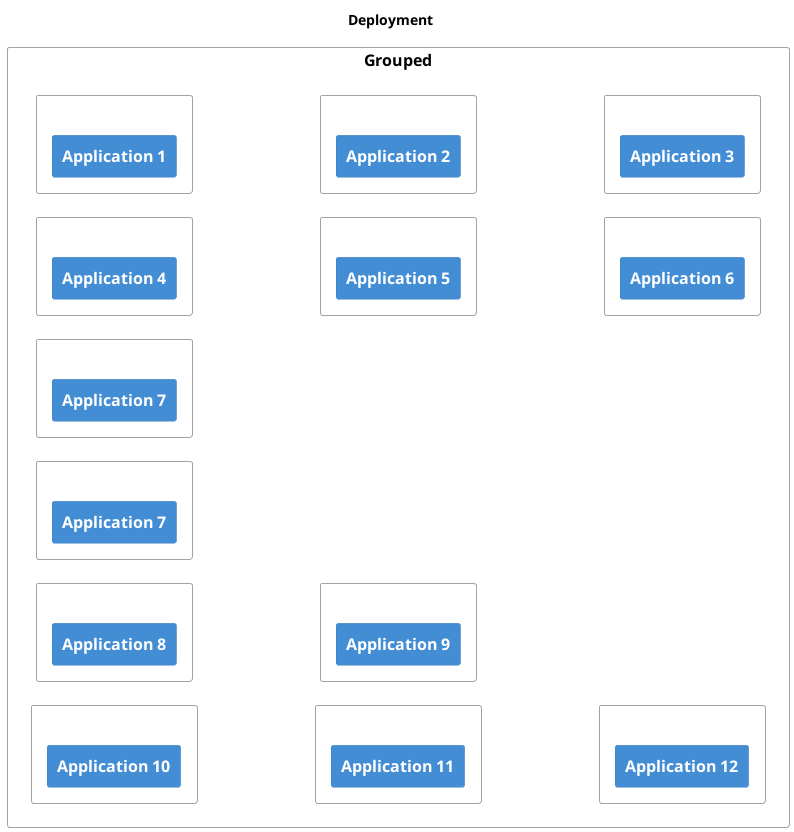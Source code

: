 @startuml
set separator none
!ENABLE_ALL_PLANT_ELEMENTS = 1
skinparam linetype ortho
skinparam nodesep 10
skinparam ranksep 150
left to right direction
title Deployment
!include <C4/C4>
!include <C4/C4_Context>
!include <C4/C4_Container>
!include <C4/C4_Deployment>
Deployment_Node(DeploymentNode_node, Grouped, $type="", $descr="", $sprite="", $tags="", $link="") {
Deployment_Node(ContainerInstance_container_instance_1, , $type="", $descr="", $sprite="", $tags="", $link="") {
    Container($alias="Container_container_1", $label="Application 1", $techn="", $descr="", $sprite="", $tags="", $link="", $baseShape="rectangle")
        }
    Deployment_Node(ContainerInstance_container_instance_2, , $type="", $descr="", $sprite="", $tags="", $link="") {
    Container($alias="Container_container_2", $label="Application 2", $techn="", $descr="", $sprite="", $tags="", $link="", $baseShape="rectangle")
        }
    Deployment_Node(ContainerInstance_container_instance_3, , $type="", $descr="", $sprite="", $tags="", $link="") {
    Container($alias="Container_container_3", $label="Application 3", $techn="", $descr="", $sprite="", $tags="", $link="", $baseShape="rectangle")
        }
    Deployment_Node(ContainerInstance_container_instance_4, , $type="", $descr="", $sprite="", $tags="", $link="") {
    Container($alias="Container_container_4", $label="Application 4", $techn="", $descr="", $sprite="", $tags="", $link="", $baseShape="rectangle")
        }
    Deployment_Node(ContainerInstance_container_instance_5, , $type="", $descr="", $sprite="", $tags="", $link="") {
    Container($alias="Container_container_5", $label="Application 5", $techn="", $descr="", $sprite="", $tags="", $link="", $baseShape="rectangle")
        }
    Deployment_Node(ContainerInstance_container_instance_6, , $type="", $descr="", $sprite="", $tags="", $link="") {
    Container($alias="Container_container_6", $label="Application 6", $techn="", $descr="", $sprite="", $tags="", $link="", $baseShape="rectangle")
        }
    Deployment_Node(ContainerInstance_container_instance_7_1, , $type="", $descr="", $sprite="", $tags="", $link="") {
    Container($alias="Container_container_7", $label="Application 7", $techn="", $descr="", $sprite="", $tags="", $link="", $baseShape="rectangle")
        }
    Deployment_Node(ContainerInstance_container_instance_7_2, , $type="", $descr="", $sprite="", $tags="", $link="") {
    Container($alias="Container_container_7_1", $label="Application 7", $techn="", $descr="", $sprite="", $tags="", $link="", $baseShape="rectangle")
        }
    Deployment_Node(ContainerInstance_container_instance_8, , $type="", $descr="", $sprite="", $tags="", $link="") {
    Container($alias="Container_container_8", $label="Application 8", $techn="", $descr="", $sprite="", $tags="", $link="", $baseShape="rectangle")
        }
    Deployment_Node(ContainerInstance_container_instance_9, , $type="", $descr="", $sprite="", $tags="", $link="") {
    Container($alias="Container_container_9", $label="Application 9", $techn="", $descr="", $sprite="", $tags="", $link="", $baseShape="rectangle")
        }
    Deployment_Node(ContainerInstance_container_instance_10, , $type="", $descr="", $sprite="", $tags="", $link="") {
    Container($alias="Container_container_10", $label="Application 10", $techn="", $descr="", $sprite="", $tags="", $link="", $baseShape="rectangle")
        }
    Deployment_Node(ContainerInstance_container_instance_11, , $type="", $descr="", $sprite="", $tags="", $link="") {
    Container($alias="Container_container_11", $label="Application 11", $techn="", $descr="", $sprite="", $tags="", $link="", $baseShape="rectangle")
        }
    Deployment_Node(ContainerInstance_container_instance_12, , $type="", $descr="", $sprite="", $tags="", $link="") {
    Container($alias="Container_container_12", $label="Application 12", $techn="", $descr="", $sprite="", $tags="", $link="", $baseShape="rectangle")
        }
    }
Container_container_1 -[hidden]-> Container_container_2
Container_container_2 -[hidden]-> Container_container_3
Container_container_4 -[hidden]-> Container_container_5
Container_container_5 -[hidden]-> Container_container_6
Container_container_8 -[hidden]-> Container_container_9
Container_container_10 -[hidden]-> Container_container_11
Container_container_11 -[hidden]-> Container_container_12
hide stereotypes
@enduml
